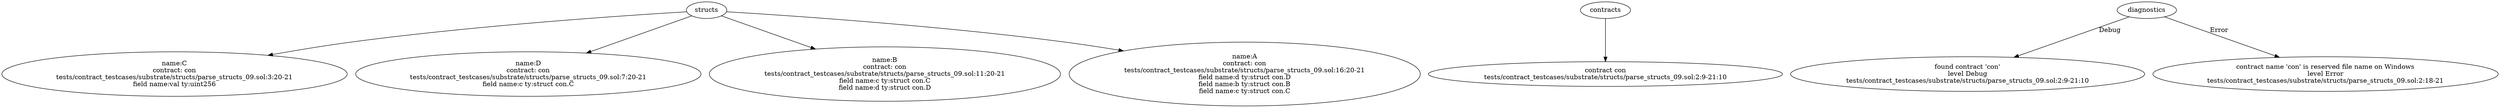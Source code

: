 strict digraph "tests/contract_testcases/substrate/structs/parse_structs_09.sol" {
	C [label="name:C\ncontract: con\ntests/contract_testcases/substrate/structs/parse_structs_09.sol:3:20-21\nfield name:val ty:uint256"]
	D [label="name:D\ncontract: con\ntests/contract_testcases/substrate/structs/parse_structs_09.sol:7:20-21\nfield name:c ty:struct con.C"]
	B [label="name:B\ncontract: con\ntests/contract_testcases/substrate/structs/parse_structs_09.sol:11:20-21\nfield name:c ty:struct con.C\nfield name:d ty:struct con.D"]
	A [label="name:A\ncontract: con\ntests/contract_testcases/substrate/structs/parse_structs_09.sol:16:20-21\nfield name:d ty:struct con.D\nfield name:b ty:struct con.B\nfield name:c ty:struct con.C"]
	contract [label="contract con\ntests/contract_testcases/substrate/structs/parse_structs_09.sol:2:9-21:10"]
	diagnostic [label="found contract 'con'\nlevel Debug\ntests/contract_testcases/substrate/structs/parse_structs_09.sol:2:9-21:10"]
	diagnostic_10 [label="contract name 'con' is reserved file name on Windows\nlevel Error\ntests/contract_testcases/substrate/structs/parse_structs_09.sol:2:18-21"]
	structs -> C
	structs -> D
	structs -> B
	structs -> A
	contracts -> contract
	diagnostics -> diagnostic [label="Debug"]
	diagnostics -> diagnostic_10 [label="Error"]
}
